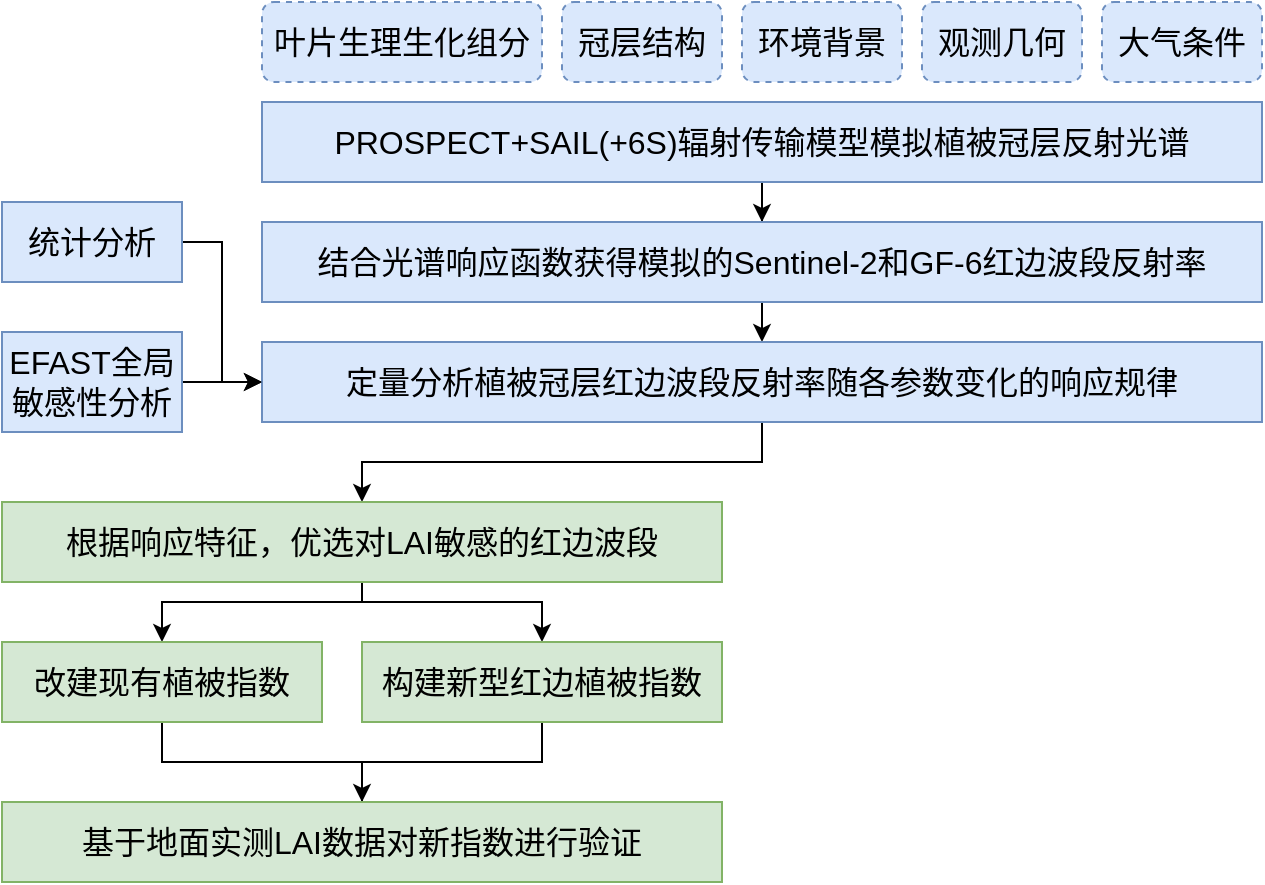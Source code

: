 <mxfile version="13.8.6" type="github"><diagram id="ICChDU_bYFe73pkxosna" name="Page-1"><mxGraphModel dx="1102" dy="582" grid="1" gridSize="10" guides="1" tooltips="1" connect="1" arrows="1" fold="1" page="1" pageScale="1" pageWidth="827" pageHeight="1169" math="0" shadow="0"><root><mxCell id="0"/><mxCell id="1" parent="0"/><mxCell id="WcU06nX2nmiv20t1e_cT-12" style="edgeStyle=orthogonalEdgeStyle;rounded=0;orthogonalLoop=1;jettySize=auto;html=1;exitX=0.5;exitY=1;exitDx=0;exitDy=0;fontSize=16;" edge="1" parent="1" source="WcU06nX2nmiv20t1e_cT-4" target="WcU06nX2nmiv20t1e_cT-11"><mxGeometry relative="1" as="geometry"/></mxCell><mxCell id="WcU06nX2nmiv20t1e_cT-4" value="PROSPECT+SAIL(+6S)辐射传输模型模拟植被冠层反射光谱" style="rounded=0;whiteSpace=wrap;html=1;fillColor=#dae8fc;strokeColor=#6c8ebf;fontSize=16;" vertex="1" parent="1"><mxGeometry x="220" y="120" width="500" height="40" as="geometry"/></mxCell><mxCell id="WcU06nX2nmiv20t1e_cT-5" value="叶片生理生化组分" style="rounded=1;whiteSpace=wrap;html=1;fontSize=16;fillColor=#dae8fc;strokeColor=#6c8ebf;dashed=1;" vertex="1" parent="1"><mxGeometry x="220" y="70" width="140" height="40" as="geometry"/></mxCell><mxCell id="WcU06nX2nmiv20t1e_cT-6" value="冠层结构" style="rounded=1;whiteSpace=wrap;html=1;fontSize=16;fillColor=#dae8fc;strokeColor=#6c8ebf;dashed=1;" vertex="1" parent="1"><mxGeometry x="370" y="70" width="80" height="40" as="geometry"/></mxCell><mxCell id="WcU06nX2nmiv20t1e_cT-7" value="环境背景" style="rounded=1;whiteSpace=wrap;html=1;fontSize=16;fillColor=#dae8fc;strokeColor=#6c8ebf;dashed=1;" vertex="1" parent="1"><mxGeometry x="460" y="70" width="80" height="40" as="geometry"/></mxCell><mxCell id="WcU06nX2nmiv20t1e_cT-8" value="观测几何" style="rounded=1;whiteSpace=wrap;html=1;fontSize=16;fillColor=#dae8fc;strokeColor=#6c8ebf;dashed=1;" vertex="1" parent="1"><mxGeometry x="550" y="70" width="80" height="40" as="geometry"/></mxCell><mxCell id="WcU06nX2nmiv20t1e_cT-9" value="大气条件" style="rounded=1;whiteSpace=wrap;html=1;fontSize=16;fillColor=#dae8fc;strokeColor=#6c8ebf;dashed=1;" vertex="1" parent="1"><mxGeometry x="640" y="70" width="80" height="40" as="geometry"/></mxCell><mxCell id="WcU06nX2nmiv20t1e_cT-16" style="edgeStyle=orthogonalEdgeStyle;rounded=0;orthogonalLoop=1;jettySize=auto;html=1;exitX=0.5;exitY=1;exitDx=0;exitDy=0;entryX=0.5;entryY=0;entryDx=0;entryDy=0;fontSize=16;" edge="1" parent="1" source="WcU06nX2nmiv20t1e_cT-11" target="WcU06nX2nmiv20t1e_cT-15"><mxGeometry relative="1" as="geometry"/></mxCell><mxCell id="WcU06nX2nmiv20t1e_cT-11" value="结合光谱响应函数获得模拟的Sentinel-2和GF-6红边波段反射率" style="rounded=0;whiteSpace=wrap;html=1;fillColor=#dae8fc;strokeColor=#6c8ebf;fontSize=16;" vertex="1" parent="1"><mxGeometry x="220" y="180" width="500" height="40" as="geometry"/></mxCell><mxCell id="WcU06nX2nmiv20t1e_cT-18" style="edgeStyle=orthogonalEdgeStyle;rounded=0;orthogonalLoop=1;jettySize=auto;html=1;exitX=1;exitY=0.5;exitDx=0;exitDy=0;entryX=0;entryY=0.5;entryDx=0;entryDy=0;fontSize=16;" edge="1" parent="1" source="WcU06nX2nmiv20t1e_cT-14" target="WcU06nX2nmiv20t1e_cT-15"><mxGeometry relative="1" as="geometry"/></mxCell><mxCell id="WcU06nX2nmiv20t1e_cT-14" value="&lt;div&gt;统计分析&lt;/div&gt;" style="rounded=0;whiteSpace=wrap;html=1;fillColor=#dae8fc;strokeColor=#6c8ebf;fontSize=16;" vertex="1" parent="1"><mxGeometry x="90" y="170" width="90" height="40" as="geometry"/></mxCell><mxCell id="WcU06nX2nmiv20t1e_cT-21" style="edgeStyle=orthogonalEdgeStyle;rounded=0;orthogonalLoop=1;jettySize=auto;html=1;exitX=0.5;exitY=1;exitDx=0;exitDy=0;fontSize=16;" edge="1" parent="1" source="WcU06nX2nmiv20t1e_cT-15" target="WcU06nX2nmiv20t1e_cT-20"><mxGeometry relative="1" as="geometry"/></mxCell><mxCell id="WcU06nX2nmiv20t1e_cT-15" value="定量分析植被冠层红边波段反射率随各参数变化的响应规律" style="rounded=0;whiteSpace=wrap;html=1;fillColor=#dae8fc;strokeColor=#6c8ebf;fontSize=16;" vertex="1" parent="1"><mxGeometry x="220" y="240" width="500" height="40" as="geometry"/></mxCell><mxCell id="WcU06nX2nmiv20t1e_cT-19" style="edgeStyle=orthogonalEdgeStyle;rounded=0;orthogonalLoop=1;jettySize=auto;html=1;exitX=1;exitY=0.5;exitDx=0;exitDy=0;fontSize=16;" edge="1" parent="1" source="WcU06nX2nmiv20t1e_cT-17"><mxGeometry relative="1" as="geometry"><mxPoint x="220" y="260" as="targetPoint"/></mxGeometry></mxCell><mxCell id="WcU06nX2nmiv20t1e_cT-17" value="&lt;div&gt;EFAST全局敏感性分析&lt;/div&gt;" style="rounded=0;whiteSpace=wrap;html=1;fillColor=#dae8fc;strokeColor=#6c8ebf;fontSize=16;" vertex="1" parent="1"><mxGeometry x="90" y="235" width="90" height="50" as="geometry"/></mxCell><mxCell id="WcU06nX2nmiv20t1e_cT-24" style="edgeStyle=orthogonalEdgeStyle;rounded=0;orthogonalLoop=1;jettySize=auto;html=1;exitX=0.5;exitY=1;exitDx=0;exitDy=0;entryX=0.5;entryY=0;entryDx=0;entryDy=0;fontSize=16;" edge="1" parent="1" source="WcU06nX2nmiv20t1e_cT-20" target="WcU06nX2nmiv20t1e_cT-22"><mxGeometry relative="1" as="geometry"><Array as="points"><mxPoint x="270" y="370"/><mxPoint x="170" y="370"/></Array></mxGeometry></mxCell><mxCell id="WcU06nX2nmiv20t1e_cT-25" style="edgeStyle=orthogonalEdgeStyle;rounded=0;orthogonalLoop=1;jettySize=auto;html=1;exitX=0.5;exitY=1;exitDx=0;exitDy=0;fontSize=16;" edge="1" parent="1" source="WcU06nX2nmiv20t1e_cT-20" target="WcU06nX2nmiv20t1e_cT-23"><mxGeometry relative="1" as="geometry"><Array as="points"><mxPoint x="270" y="370"/><mxPoint x="360" y="370"/></Array></mxGeometry></mxCell><mxCell id="WcU06nX2nmiv20t1e_cT-20" value="根据响应特征，优选对LAI敏感的红边波段" style="rounded=0;whiteSpace=wrap;html=1;fillColor=#d5e8d4;strokeColor=#82b366;fontSize=16;" vertex="1" parent="1"><mxGeometry x="90" y="320" width="360" height="40" as="geometry"/></mxCell><mxCell id="WcU06nX2nmiv20t1e_cT-27" style="edgeStyle=orthogonalEdgeStyle;rounded=0;orthogonalLoop=1;jettySize=auto;html=1;exitX=0.5;exitY=1;exitDx=0;exitDy=0;fontSize=16;" edge="1" parent="1" source="WcU06nX2nmiv20t1e_cT-22" target="WcU06nX2nmiv20t1e_cT-26"><mxGeometry relative="1" as="geometry"><Array as="points"><mxPoint x="170" y="450"/><mxPoint x="270" y="450"/></Array></mxGeometry></mxCell><mxCell id="WcU06nX2nmiv20t1e_cT-22" value="改建现有植被指数" style="rounded=0;whiteSpace=wrap;html=1;fillColor=#d5e8d4;strokeColor=#82b366;fontSize=16;" vertex="1" parent="1"><mxGeometry x="90" y="390" width="160" height="40" as="geometry"/></mxCell><mxCell id="WcU06nX2nmiv20t1e_cT-28" style="edgeStyle=orthogonalEdgeStyle;rounded=0;orthogonalLoop=1;jettySize=auto;html=1;exitX=0.5;exitY=1;exitDx=0;exitDy=0;fontSize=16;" edge="1" parent="1" source="WcU06nX2nmiv20t1e_cT-23"><mxGeometry relative="1" as="geometry"><mxPoint x="270" y="490" as="targetPoint"/><Array as="points"><mxPoint x="360" y="450"/><mxPoint x="270" y="450"/></Array></mxGeometry></mxCell><mxCell id="WcU06nX2nmiv20t1e_cT-23" value="构建新型红边植被指数" style="rounded=0;whiteSpace=wrap;html=1;fillColor=#d5e8d4;strokeColor=#82b366;fontSize=16;" vertex="1" parent="1"><mxGeometry x="270" y="390" width="180" height="40" as="geometry"/></mxCell><mxCell id="WcU06nX2nmiv20t1e_cT-26" value="基于地面实测LAI数据对新指数进行验证" style="rounded=0;whiteSpace=wrap;html=1;fillColor=#d5e8d4;strokeColor=#82b366;fontSize=16;" vertex="1" parent="1"><mxGeometry x="90" y="470" width="360" height="40" as="geometry"/></mxCell></root></mxGraphModel></diagram></mxfile>